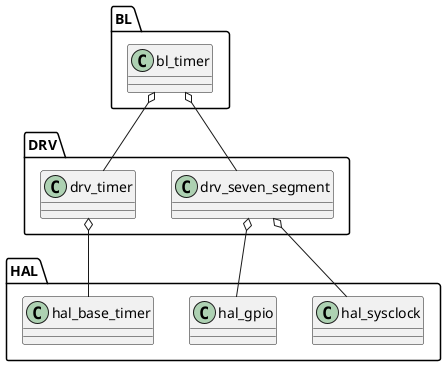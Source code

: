 @startuml BL_TIMER

package BL{
    class bl_timer
}

package DRV {
    class drv_seven_segment
    class drv_timer
}

package HAL {
    class hal_sysclock
    class hal_gpio

    class hal_base_timer
}

bl_timer o-- drv_seven_segment
bl_timer o-- drv_timer

drv_seven_segment o-- hal_gpio
drv_seven_segment o-- hal_sysclock

drv_timer o-- hal_base_timer
@enduml
